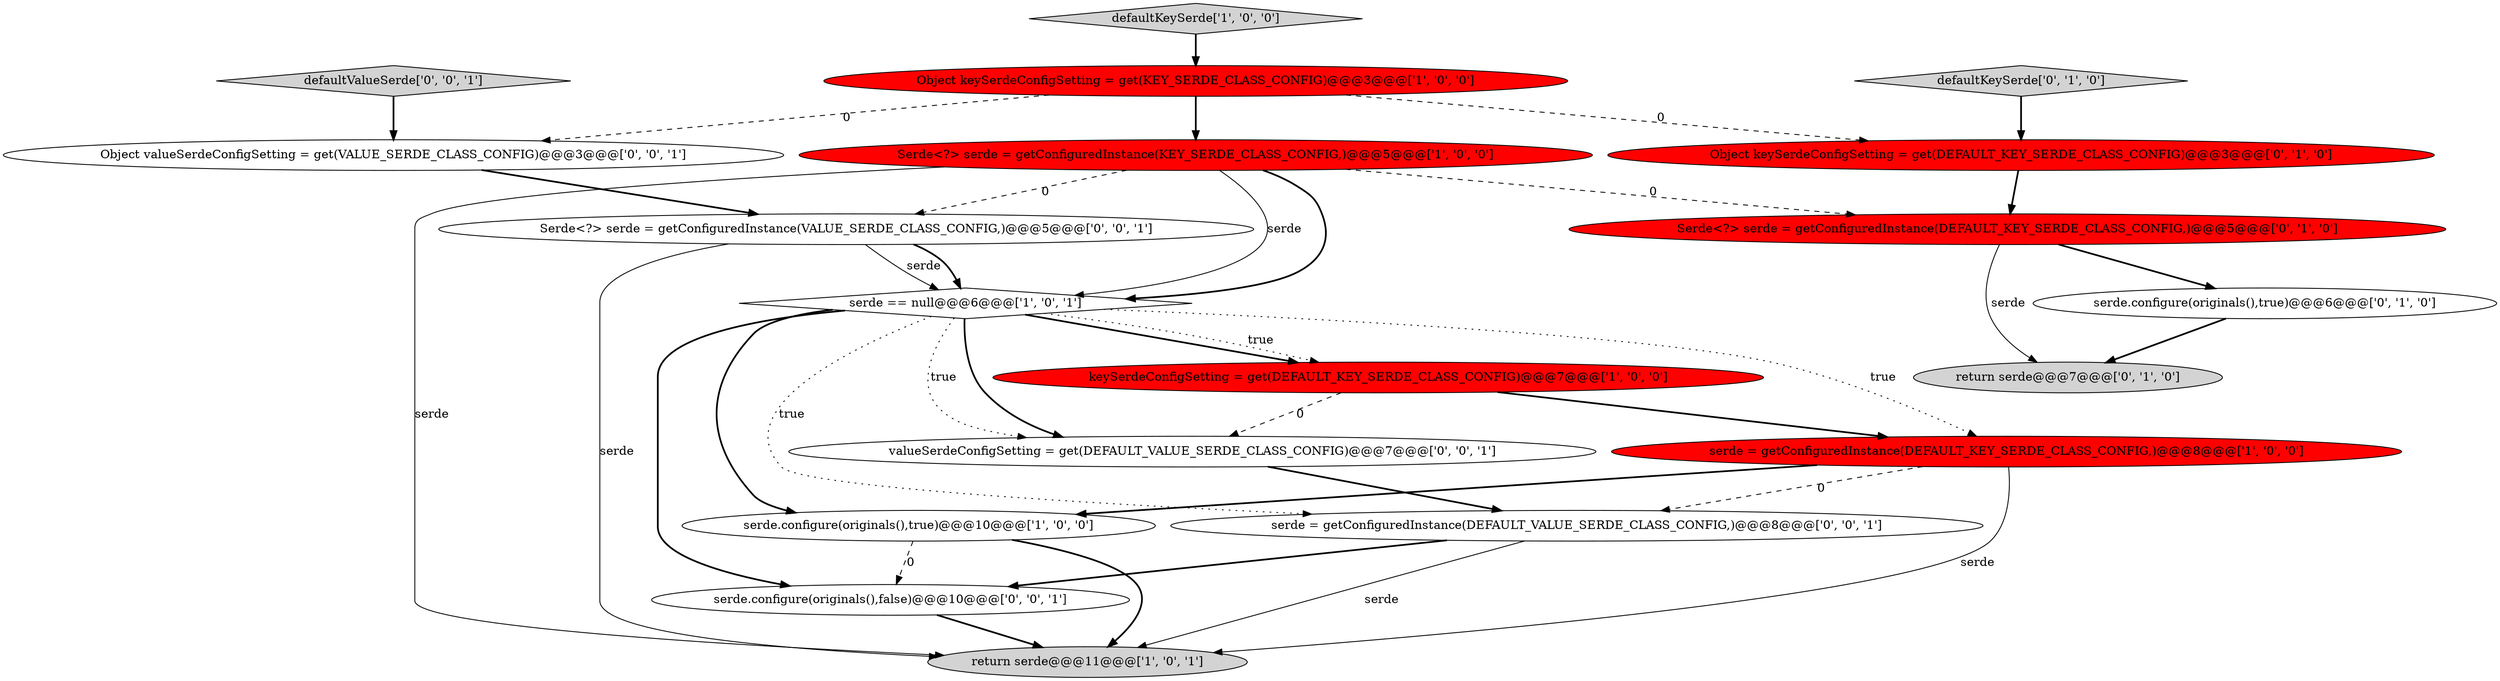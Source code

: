 digraph {
18 [style = filled, label = "defaultValueSerde['0', '0', '1']", fillcolor = lightgray, shape = diamond image = "AAA0AAABBB3BBB"];
12 [style = filled, label = "defaultKeySerde['0', '1', '0']", fillcolor = lightgray, shape = diamond image = "AAA0AAABBB2BBB"];
2 [style = filled, label = "Object keySerdeConfigSetting = get(KEY_SERDE_CLASS_CONFIG)@@@3@@@['1', '0', '0']", fillcolor = red, shape = ellipse image = "AAA1AAABBB1BBB"];
3 [style = filled, label = "return serde@@@11@@@['1', '0', '1']", fillcolor = lightgray, shape = ellipse image = "AAA0AAABBB1BBB"];
9 [style = filled, label = "return serde@@@7@@@['0', '1', '0']", fillcolor = lightgray, shape = ellipse image = "AAA0AAABBB2BBB"];
11 [style = filled, label = "serde.configure(originals(),true)@@@6@@@['0', '1', '0']", fillcolor = white, shape = ellipse image = "AAA0AAABBB2BBB"];
5 [style = filled, label = "keySerdeConfigSetting = get(DEFAULT_KEY_SERDE_CLASS_CONFIG)@@@7@@@['1', '0', '0']", fillcolor = red, shape = ellipse image = "AAA1AAABBB1BBB"];
10 [style = filled, label = "Serde<?> serde = getConfiguredInstance(DEFAULT_KEY_SERDE_CLASS_CONFIG,)@@@5@@@['0', '1', '0']", fillcolor = red, shape = ellipse image = "AAA1AAABBB2BBB"];
0 [style = filled, label = "serde = getConfiguredInstance(DEFAULT_KEY_SERDE_CLASS_CONFIG,)@@@8@@@['1', '0', '0']", fillcolor = red, shape = ellipse image = "AAA1AAABBB1BBB"];
7 [style = filled, label = "defaultKeySerde['1', '0', '0']", fillcolor = lightgray, shape = diamond image = "AAA0AAABBB1BBB"];
13 [style = filled, label = "valueSerdeConfigSetting = get(DEFAULT_VALUE_SERDE_CLASS_CONFIG)@@@7@@@['0', '0', '1']", fillcolor = white, shape = ellipse image = "AAA0AAABBB3BBB"];
16 [style = filled, label = "Serde<?> serde = getConfiguredInstance(VALUE_SERDE_CLASS_CONFIG,)@@@5@@@['0', '0', '1']", fillcolor = white, shape = ellipse image = "AAA0AAABBB3BBB"];
15 [style = filled, label = "Object valueSerdeConfigSetting = get(VALUE_SERDE_CLASS_CONFIG)@@@3@@@['0', '0', '1']", fillcolor = white, shape = ellipse image = "AAA0AAABBB3BBB"];
4 [style = filled, label = "Serde<?> serde = getConfiguredInstance(KEY_SERDE_CLASS_CONFIG,)@@@5@@@['1', '0', '0']", fillcolor = red, shape = ellipse image = "AAA1AAABBB1BBB"];
1 [style = filled, label = "serde.configure(originals(),true)@@@10@@@['1', '0', '0']", fillcolor = white, shape = ellipse image = "AAA0AAABBB1BBB"];
14 [style = filled, label = "serde.configure(originals(),false)@@@10@@@['0', '0', '1']", fillcolor = white, shape = ellipse image = "AAA0AAABBB3BBB"];
17 [style = filled, label = "serde = getConfiguredInstance(DEFAULT_VALUE_SERDE_CLASS_CONFIG,)@@@8@@@['0', '0', '1']", fillcolor = white, shape = ellipse image = "AAA0AAABBB3BBB"];
6 [style = filled, label = "serde == null@@@6@@@['1', '0', '1']", fillcolor = white, shape = diamond image = "AAA0AAABBB1BBB"];
8 [style = filled, label = "Object keySerdeConfigSetting = get(DEFAULT_KEY_SERDE_CLASS_CONFIG)@@@3@@@['0', '1', '0']", fillcolor = red, shape = ellipse image = "AAA1AAABBB2BBB"];
5->13 [style = dashed, label="0"];
14->3 [style = bold, label=""];
8->10 [style = bold, label=""];
10->9 [style = solid, label="serde"];
4->16 [style = dashed, label="0"];
16->6 [style = solid, label="serde"];
1->14 [style = dashed, label="0"];
4->6 [style = bold, label=""];
16->6 [style = bold, label=""];
6->13 [style = dotted, label="true"];
18->15 [style = bold, label=""];
1->3 [style = bold, label=""];
11->9 [style = bold, label=""];
15->16 [style = bold, label=""];
2->4 [style = bold, label=""];
2->8 [style = dashed, label="0"];
0->17 [style = dashed, label="0"];
6->17 [style = dotted, label="true"];
4->3 [style = solid, label="serde"];
2->15 [style = dashed, label="0"];
4->6 [style = solid, label="serde"];
6->14 [style = bold, label=""];
6->1 [style = bold, label=""];
17->3 [style = solid, label="serde"];
6->5 [style = bold, label=""];
13->17 [style = bold, label=""];
5->0 [style = bold, label=""];
17->14 [style = bold, label=""];
7->2 [style = bold, label=""];
0->1 [style = bold, label=""];
12->8 [style = bold, label=""];
6->13 [style = bold, label=""];
0->3 [style = solid, label="serde"];
6->0 [style = dotted, label="true"];
4->10 [style = dashed, label="0"];
16->3 [style = solid, label="serde"];
6->5 [style = dotted, label="true"];
10->11 [style = bold, label=""];
}
